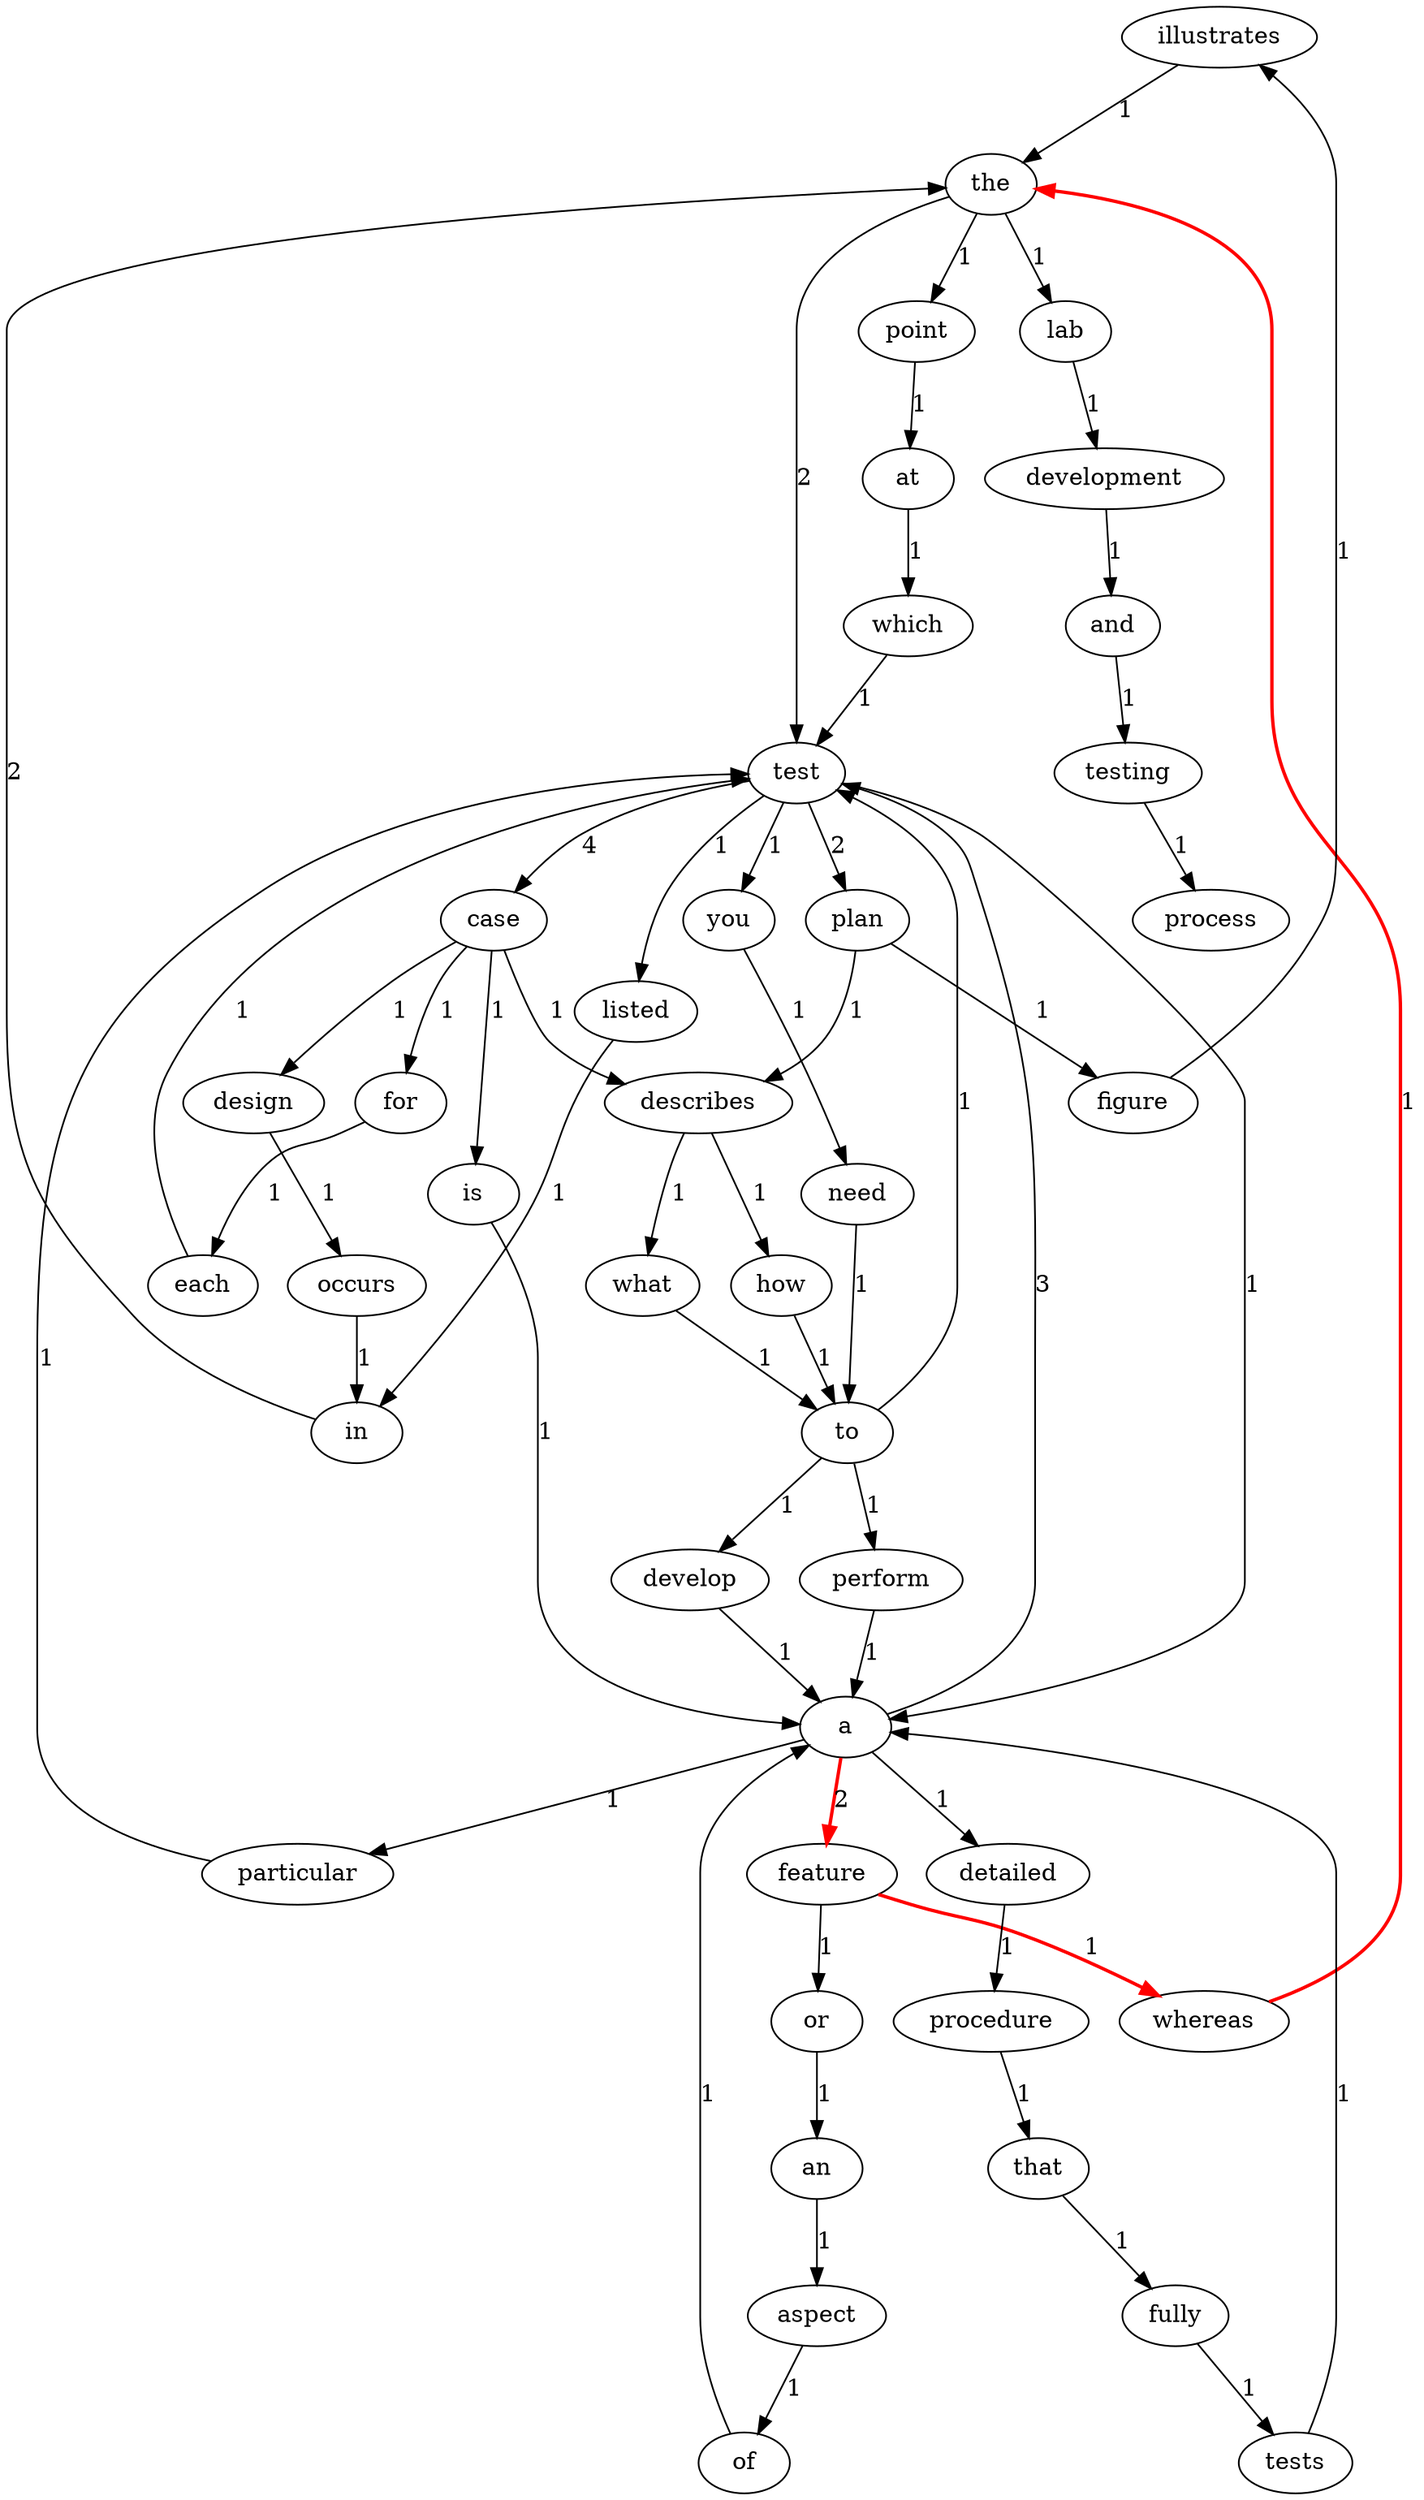 digraph G {
illustrates -> the [label=1];
for -> each [label=1];
occurs -> in [label=1];
lab -> development [label=1];
point -> at [label=1];
that -> fully [label=1];
how -> to [label=1];
feature -> or [label=1];
feature -> whereas [label=1, color=red, penwidth=2.0];
and -> testing [label=1];
aspect -> of [label=1];
of -> a [label=1];
design -> occurs [label=1];
whereas -> the [label=1, color=red, penwidth=2.0];
plan -> figure [label=1];
plan -> describes [label=1];
case -> design [label=1];
case -> for [label=1];
case -> is [label=1];
case -> describes [label=1];
fully -> tests [label=1];
you -> need [label=1];
which -> test [label=1];
a -> test [label=3];
a -> feature [label=2, color=red, penwidth=2.0];
a -> detailed [label=1];
a -> particular [label=1];
figure -> illustrates [label=1];
development -> and [label=1];
or -> an [label=1];
test -> a [label=1];
test -> listed [label=1];
test -> plan [label=2];
test -> case [label=4];
test -> you [label=1];
need -> to [label=1];
in -> the [label=2];
testing -> process [label=1];
perform -> a [label=1];
is -> a [label=1];
particular -> test [label=1];
procedure -> that [label=1];
develop -> a [label=1];
an -> aspect [label=1];
describes -> how [label=1];
describes -> what [label=1];
each -> test [label=1];
the -> test [label=2];
the -> lab [label=1];
the -> point [label=1];
tests -> a [label=1];
what -> to [label=1];
at -> which [label=1];
listed -> in [label=1];
detailed -> procedure [label=1];
to -> test [label=1];
to -> perform [label=1];
to -> develop [label=1];
}